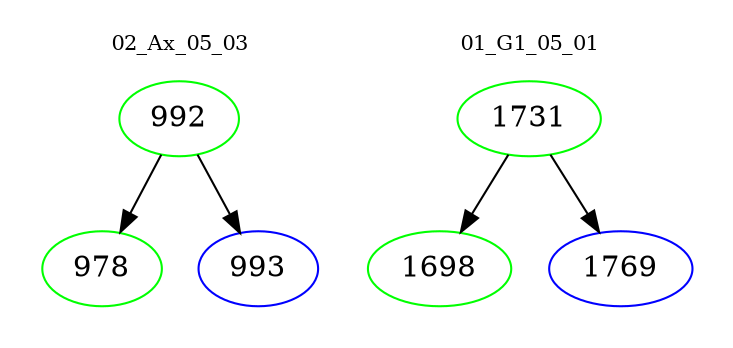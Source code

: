 digraph{
subgraph cluster_0 {
color = white
label = "02_Ax_05_03";
fontsize=10;
T0_992 [label="992", color="green"]
T0_992 -> T0_978 [color="black"]
T0_978 [label="978", color="green"]
T0_992 -> T0_993 [color="black"]
T0_993 [label="993", color="blue"]
}
subgraph cluster_1 {
color = white
label = "01_G1_05_01";
fontsize=10;
T1_1731 [label="1731", color="green"]
T1_1731 -> T1_1698 [color="black"]
T1_1698 [label="1698", color="green"]
T1_1731 -> T1_1769 [color="black"]
T1_1769 [label="1769", color="blue"]
}
}
